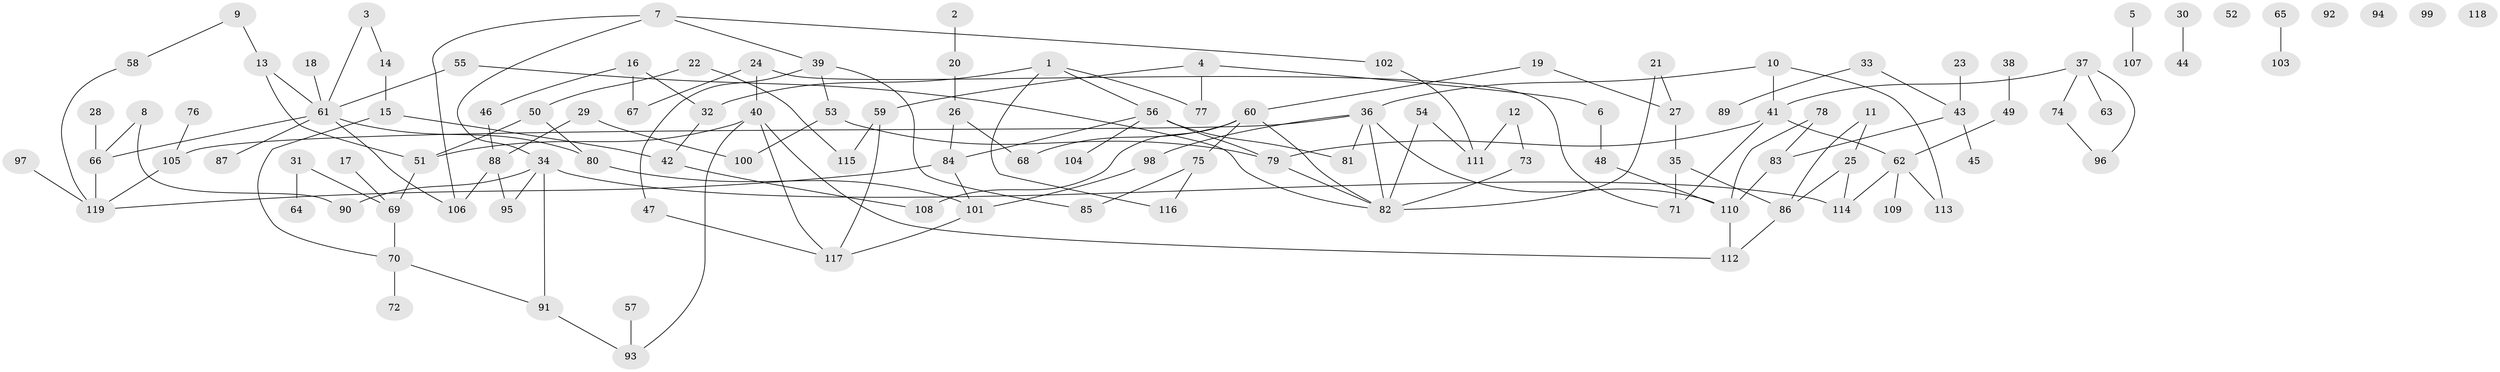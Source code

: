 // Generated by graph-tools (version 1.1) at 2025/33/03/09/25 02:33:25]
// undirected, 119 vertices, 150 edges
graph export_dot {
graph [start="1"]
  node [color=gray90,style=filled];
  1;
  2;
  3;
  4;
  5;
  6;
  7;
  8;
  9;
  10;
  11;
  12;
  13;
  14;
  15;
  16;
  17;
  18;
  19;
  20;
  21;
  22;
  23;
  24;
  25;
  26;
  27;
  28;
  29;
  30;
  31;
  32;
  33;
  34;
  35;
  36;
  37;
  38;
  39;
  40;
  41;
  42;
  43;
  44;
  45;
  46;
  47;
  48;
  49;
  50;
  51;
  52;
  53;
  54;
  55;
  56;
  57;
  58;
  59;
  60;
  61;
  62;
  63;
  64;
  65;
  66;
  67;
  68;
  69;
  70;
  71;
  72;
  73;
  74;
  75;
  76;
  77;
  78;
  79;
  80;
  81;
  82;
  83;
  84;
  85;
  86;
  87;
  88;
  89;
  90;
  91;
  92;
  93;
  94;
  95;
  96;
  97;
  98;
  99;
  100;
  101;
  102;
  103;
  104;
  105;
  106;
  107;
  108;
  109;
  110;
  111;
  112;
  113;
  114;
  115;
  116;
  117;
  118;
  119;
  1 -- 32;
  1 -- 56;
  1 -- 77;
  1 -- 116;
  2 -- 20;
  3 -- 14;
  3 -- 61;
  4 -- 6;
  4 -- 59;
  4 -- 77;
  5 -- 107;
  6 -- 48;
  7 -- 34;
  7 -- 39;
  7 -- 102;
  7 -- 106;
  8 -- 66;
  8 -- 90;
  9 -- 13;
  9 -- 58;
  10 -- 36;
  10 -- 41;
  10 -- 113;
  11 -- 25;
  11 -- 86;
  12 -- 73;
  12 -- 111;
  13 -- 51;
  13 -- 61;
  14 -- 15;
  15 -- 42;
  15 -- 70;
  16 -- 32;
  16 -- 46;
  16 -- 67;
  17 -- 69;
  18 -- 61;
  19 -- 27;
  19 -- 60;
  20 -- 26;
  21 -- 27;
  21 -- 82;
  22 -- 50;
  22 -- 115;
  23 -- 43;
  24 -- 40;
  24 -- 67;
  24 -- 71;
  25 -- 86;
  25 -- 114;
  26 -- 68;
  26 -- 84;
  27 -- 35;
  28 -- 66;
  29 -- 88;
  29 -- 100;
  30 -- 44;
  31 -- 64;
  31 -- 69;
  32 -- 42;
  33 -- 43;
  33 -- 89;
  34 -- 90;
  34 -- 91;
  34 -- 95;
  34 -- 114;
  35 -- 71;
  35 -- 86;
  36 -- 81;
  36 -- 82;
  36 -- 98;
  36 -- 105;
  36 -- 110;
  37 -- 41;
  37 -- 63;
  37 -- 74;
  37 -- 96;
  38 -- 49;
  39 -- 47;
  39 -- 53;
  39 -- 85;
  40 -- 51;
  40 -- 93;
  40 -- 112;
  40 -- 117;
  41 -- 62;
  41 -- 71;
  41 -- 79;
  42 -- 108;
  43 -- 45;
  43 -- 83;
  46 -- 88;
  47 -- 117;
  48 -- 110;
  49 -- 62;
  50 -- 51;
  50 -- 80;
  51 -- 69;
  53 -- 79;
  53 -- 100;
  54 -- 82;
  54 -- 111;
  55 -- 61;
  55 -- 82;
  56 -- 79;
  56 -- 81;
  56 -- 84;
  56 -- 104;
  57 -- 93;
  58 -- 119;
  59 -- 115;
  59 -- 117;
  60 -- 68;
  60 -- 75;
  60 -- 82;
  60 -- 108;
  61 -- 66;
  61 -- 80;
  61 -- 87;
  61 -- 106;
  62 -- 109;
  62 -- 113;
  62 -- 114;
  65 -- 103;
  66 -- 119;
  69 -- 70;
  70 -- 72;
  70 -- 91;
  73 -- 82;
  74 -- 96;
  75 -- 85;
  75 -- 116;
  76 -- 105;
  78 -- 83;
  78 -- 110;
  79 -- 82;
  80 -- 101;
  83 -- 110;
  84 -- 101;
  84 -- 119;
  86 -- 112;
  88 -- 95;
  88 -- 106;
  91 -- 93;
  97 -- 119;
  98 -- 101;
  101 -- 117;
  102 -- 111;
  105 -- 119;
  110 -- 112;
}
